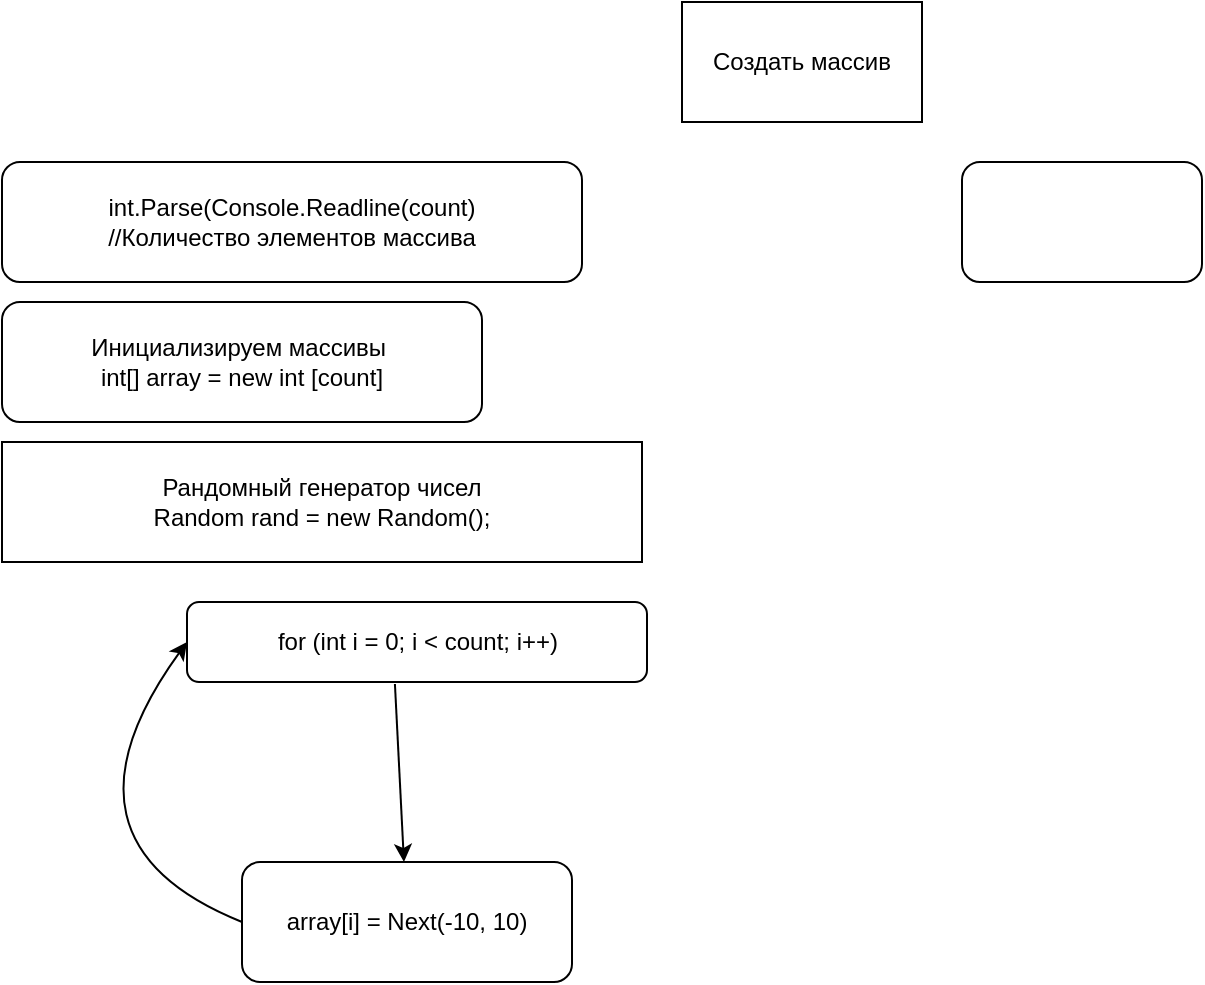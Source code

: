 <mxfile>
    <diagram id="DEVxetDqgwsP04Wf-5Z7" name="Страница 1">
        <mxGraphModel dx="1200" dy="468" grid="1" gridSize="10" guides="1" tooltips="1" connect="1" arrows="1" fold="1" page="1" pageScale="1" pageWidth="827" pageHeight="1169" math="0" shadow="0">
            <root>
                <mxCell id="0"/>
                <mxCell id="1" parent="0"/>
                <mxCell id="2" value="Создать массив" style="rounded=0;whiteSpace=wrap;html=1;" vertex="1" parent="1">
                    <mxGeometry x="340" y="40" width="120" height="60" as="geometry"/>
                </mxCell>
                <mxCell id="3" value="for (int i = 0; i &amp;lt; count; i++)" style="rounded=1;whiteSpace=wrap;html=1;" vertex="1" parent="1">
                    <mxGeometry x="92.5" y="340" width="230" height="40" as="geometry"/>
                </mxCell>
                <mxCell id="4" value="" style="rounded=1;whiteSpace=wrap;html=1;" vertex="1" parent="1">
                    <mxGeometry x="480" y="120" width="120" height="60" as="geometry"/>
                </mxCell>
                <mxCell id="6" value="int.Parse(Console.Readline(count)&lt;br&gt;//Количество элементов массива" style="rounded=1;whiteSpace=wrap;html=1;" vertex="1" parent="1">
                    <mxGeometry y="120" width="290" height="60" as="geometry"/>
                </mxCell>
                <mxCell id="7" value="Рандомный генератор чисел&lt;br&gt;Random rand = new Random();" style="rounded=0;whiteSpace=wrap;html=1;" vertex="1" parent="1">
                    <mxGeometry y="260" width="320" height="60" as="geometry"/>
                </mxCell>
                <mxCell id="8" value="array[i] = Next(-10, 10)" style="rounded=1;whiteSpace=wrap;html=1;" vertex="1" parent="1">
                    <mxGeometry x="120" y="470" width="165" height="60" as="geometry"/>
                </mxCell>
                <mxCell id="9" value="Инициализируем массивы&amp;nbsp;&lt;br&gt;int[] array = new int [count]" style="rounded=1;whiteSpace=wrap;html=1;" vertex="1" parent="1">
                    <mxGeometry y="190" width="240" height="60" as="geometry"/>
                </mxCell>
                <mxCell id="11" value="" style="endArrow=classic;html=1;exitX=0.452;exitY=1.025;exitDx=0;exitDy=0;exitPerimeter=0;" edge="1" parent="1" source="3" target="8">
                    <mxGeometry width="50" height="50" relative="1" as="geometry">
                        <mxPoint x="140" y="510" as="sourcePoint"/>
                        <mxPoint x="190" y="460" as="targetPoint"/>
                    </mxGeometry>
                </mxCell>
                <mxCell id="12" value="" style="curved=1;endArrow=classic;html=1;exitX=0;exitY=0.5;exitDx=0;exitDy=0;entryX=0;entryY=0.5;entryDx=0;entryDy=0;" edge="1" parent="1" source="8" target="3">
                    <mxGeometry width="50" height="50" relative="1" as="geometry">
                        <mxPoint x="140" y="510" as="sourcePoint"/>
                        <mxPoint x="190" y="460" as="targetPoint"/>
                        <Array as="points">
                            <mxPoint x="20" y="460"/>
                        </Array>
                    </mxGeometry>
                </mxCell>
            </root>
        </mxGraphModel>
    </diagram>
</mxfile>